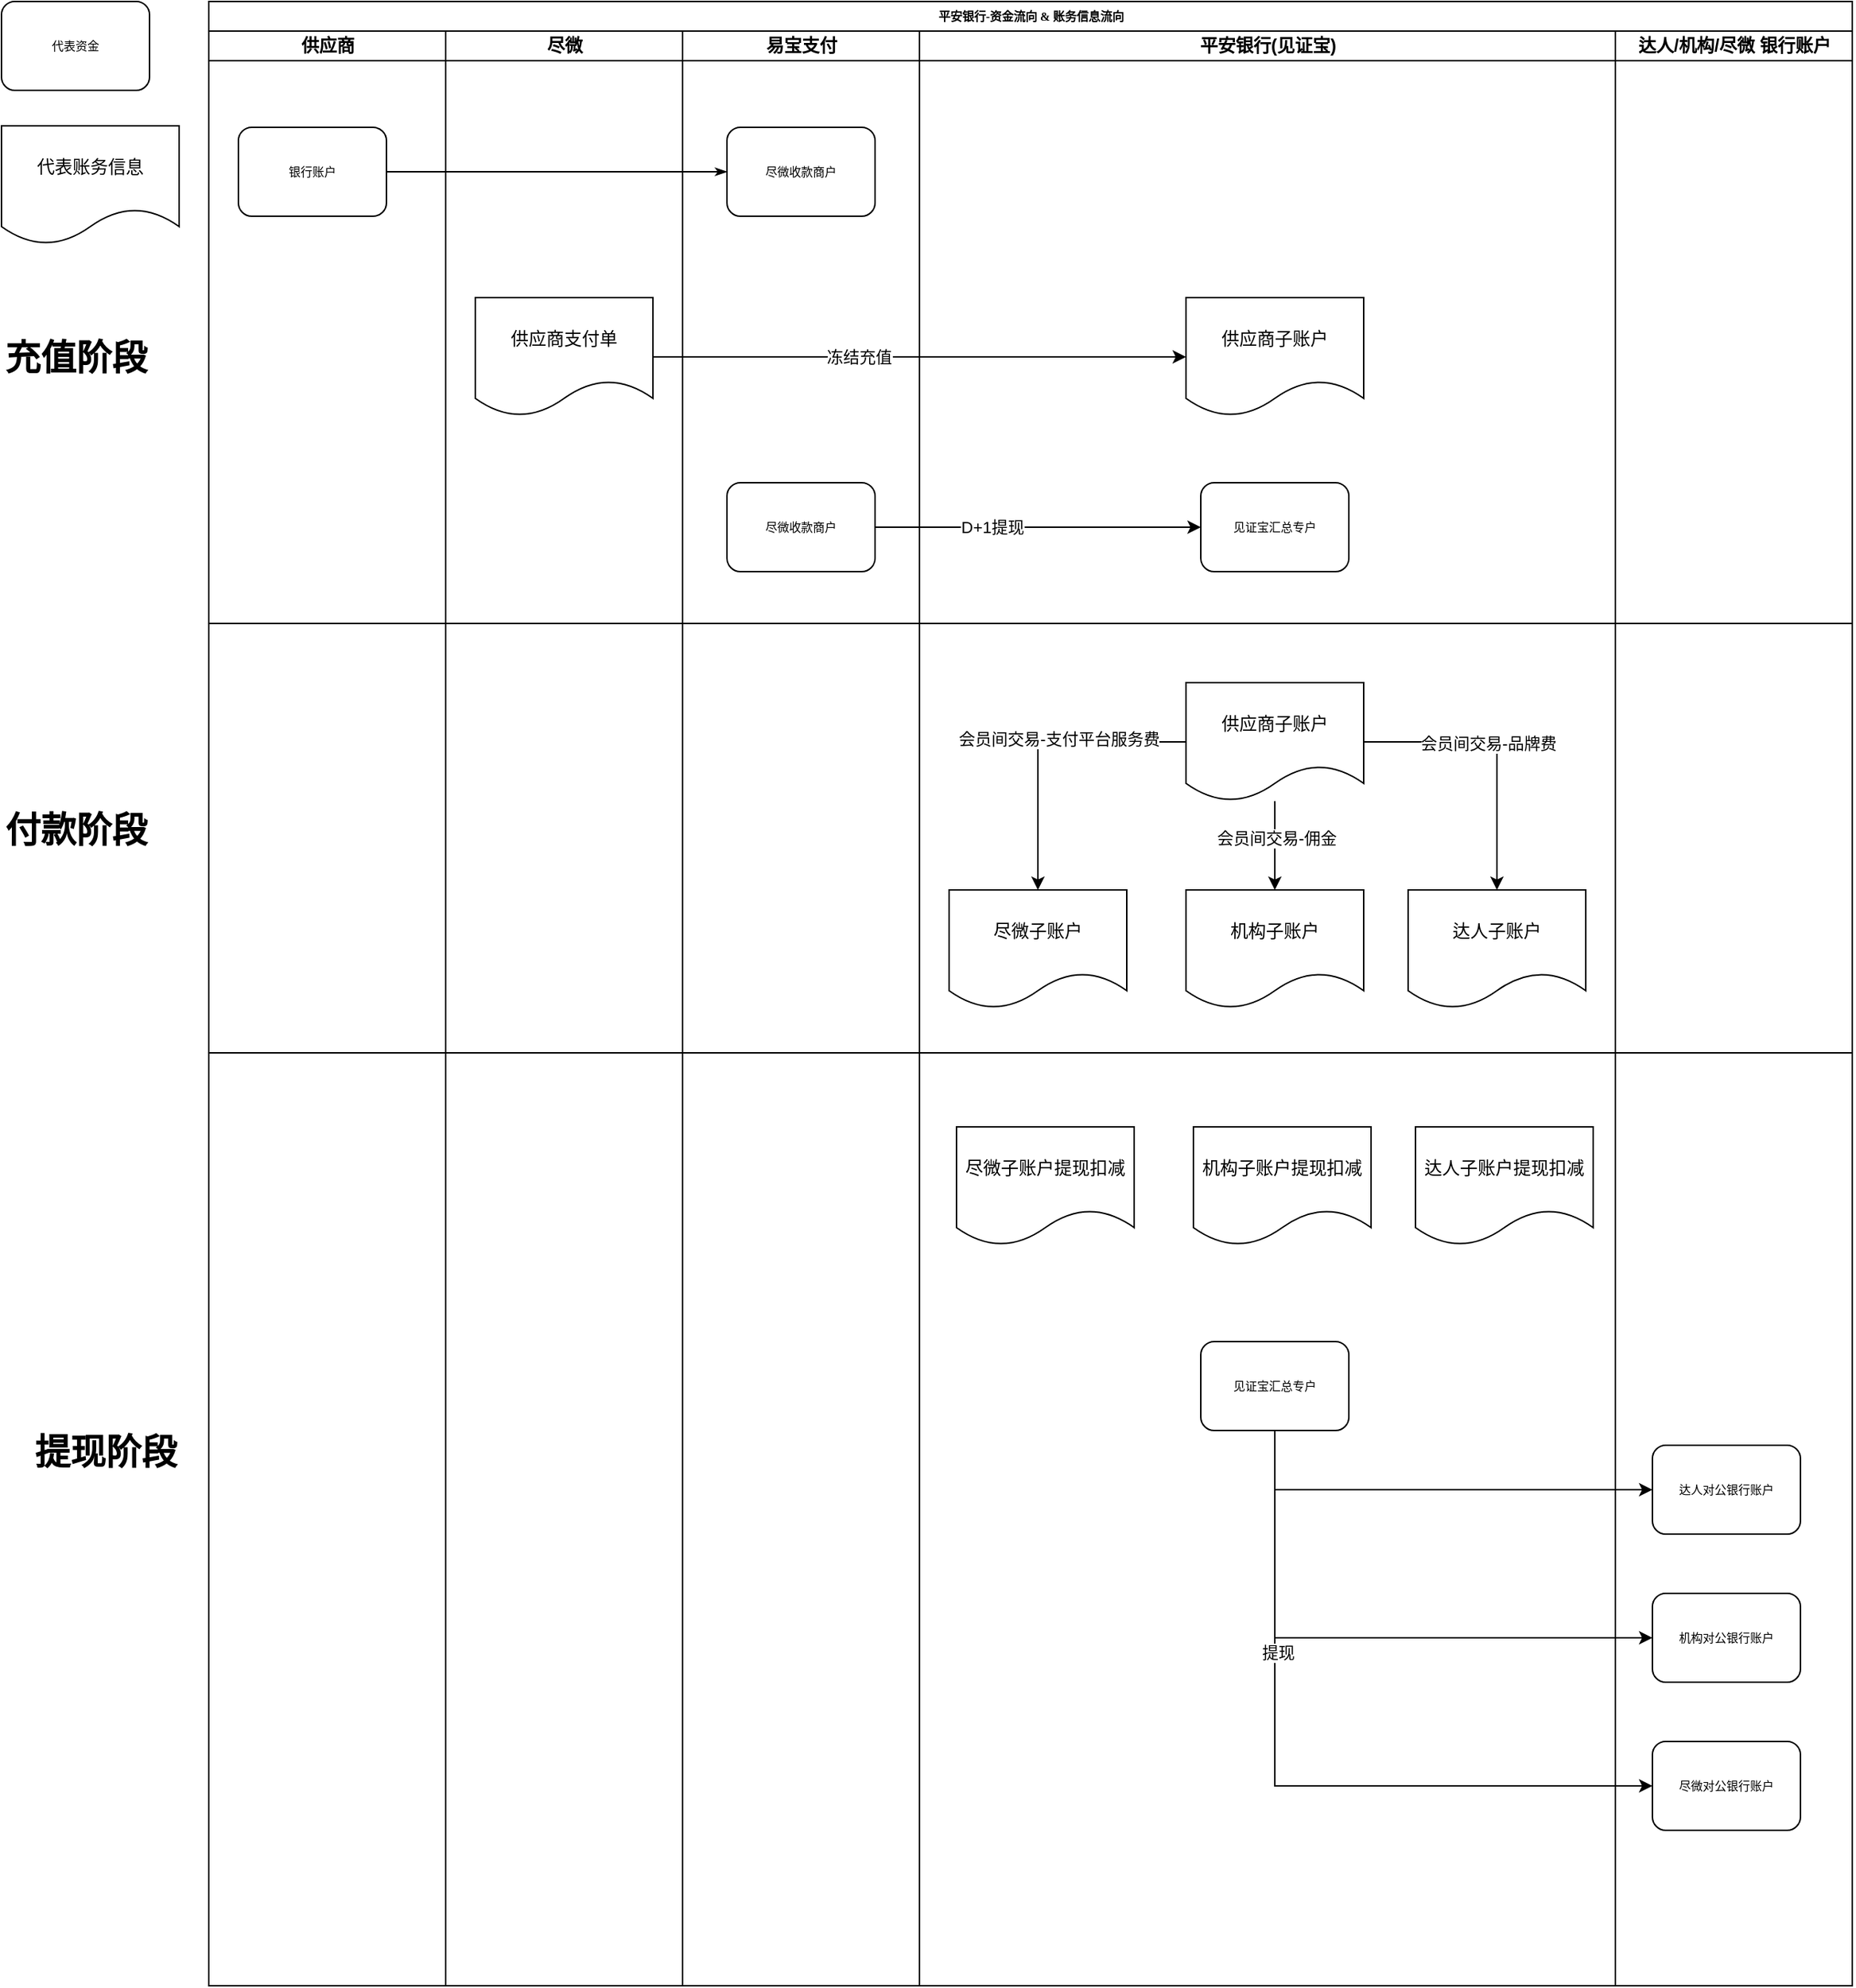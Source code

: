 <mxfile version="15.9.6" type="github">
  <diagram name="Page-1" id="74e2e168-ea6b-b213-b513-2b3c1d86103e">
    <mxGraphModel dx="2526" dy="794" grid="0" gridSize="10" guides="1" tooltips="1" connect="1" arrows="1" fold="1" page="1" pageScale="1" pageWidth="1100" pageHeight="850" background="none" math="0" shadow="0">
      <root>
        <mxCell id="0" />
        <mxCell id="1" parent="0" />
        <mxCell id="77e6c97f196da883-1" value="平安银行-资金流向 &amp;amp; 账务信息流向" style="swimlane;html=1;childLayout=stackLayout;startSize=20;rounded=0;shadow=0;labelBackgroundColor=none;strokeWidth=1;fontFamily=Verdana;fontSize=8;align=center;" parent="1" vertex="1">
          <mxGeometry x="70" y="40" width="1110" height="1340" as="geometry" />
        </mxCell>
        <mxCell id="77e6c97f196da883-2" value="供应商" style="swimlane;html=1;startSize=20;" parent="77e6c97f196da883-1" vertex="1">
          <mxGeometry y="20" width="160" height="1320" as="geometry" />
        </mxCell>
        <mxCell id="77e6c97f196da883-8" value="银行账户" style="rounded=1;whiteSpace=wrap;html=1;shadow=0;labelBackgroundColor=none;strokeWidth=1;fontFamily=Verdana;fontSize=8;align=center;" parent="77e6c97f196da883-2" vertex="1">
          <mxGeometry x="20" y="65" width="100" height="60" as="geometry" />
        </mxCell>
        <mxCell id="sRZQtEzKt_-hk_8WQD4q-59" value="" style="endArrow=none;html=1;rounded=0;" parent="77e6c97f196da883-2" edge="1">
          <mxGeometry width="50" height="50" relative="1" as="geometry">
            <mxPoint y="690" as="sourcePoint" />
            <mxPoint x="1110" y="690" as="targetPoint" />
          </mxGeometry>
        </mxCell>
        <mxCell id="77e6c97f196da883-26" style="edgeStyle=orthogonalEdgeStyle;rounded=1;html=1;labelBackgroundColor=none;startArrow=none;startFill=0;startSize=5;endArrow=classicThin;endFill=1;endSize=5;jettySize=auto;orthogonalLoop=1;strokeWidth=1;fontFamily=Verdana;fontSize=8" parent="77e6c97f196da883-1" source="77e6c97f196da883-8" target="77e6c97f196da883-11" edge="1">
          <mxGeometry relative="1" as="geometry" />
        </mxCell>
        <mxCell id="77e6c97f196da883-3" value="尽微" style="swimlane;html=1;startSize=20;" parent="77e6c97f196da883-1" vertex="1">
          <mxGeometry x="160" y="20" width="160" height="1320" as="geometry" />
        </mxCell>
        <mxCell id="sRZQtEzKt_-hk_8WQD4q-1" value="供应商支付单" style="shape=document;whiteSpace=wrap;html=1;boundedLbl=1;" parent="77e6c97f196da883-3" vertex="1">
          <mxGeometry x="20" y="180" width="120" height="80" as="geometry" />
        </mxCell>
        <mxCell id="sRZQtEzKt_-hk_8WQD4q-57" value="" style="endArrow=none;html=1;rounded=0;" parent="77e6c97f196da883-3" edge="1">
          <mxGeometry width="50" height="50" relative="1" as="geometry">
            <mxPoint x="-160" y="400" as="sourcePoint" />
            <mxPoint x="950" y="400" as="targetPoint" />
          </mxGeometry>
        </mxCell>
        <mxCell id="77e6c97f196da883-4" value="易宝支付" style="swimlane;html=1;startSize=20;" parent="77e6c97f196da883-1" vertex="1">
          <mxGeometry x="320" y="20" width="160" height="1320" as="geometry" />
        </mxCell>
        <mxCell id="77e6c97f196da883-11" value="尽微收款商户" style="rounded=1;whiteSpace=wrap;html=1;shadow=0;labelBackgroundColor=none;strokeWidth=1;fontFamily=Verdana;fontSize=8;align=center;" parent="77e6c97f196da883-4" vertex="1">
          <mxGeometry x="30" y="65" width="100" height="60" as="geometry" />
        </mxCell>
        <mxCell id="sRZQtEzKt_-hk_8WQD4q-6" value="尽微收款商户" style="rounded=1;whiteSpace=wrap;html=1;shadow=0;labelBackgroundColor=none;strokeWidth=1;fontFamily=Verdana;fontSize=8;align=center;" parent="77e6c97f196da883-4" vertex="1">
          <mxGeometry x="30" y="305" width="100" height="60" as="geometry" />
        </mxCell>
        <mxCell id="77e6c97f196da883-5" value="平安银行(见证宝)" style="swimlane;html=1;startSize=20;" parent="77e6c97f196da883-1" vertex="1">
          <mxGeometry x="480" y="20" width="470" height="1320" as="geometry" />
        </mxCell>
        <mxCell id="sRZQtEzKt_-hk_8WQD4q-2" value="供应商子账户" style="shape=document;whiteSpace=wrap;html=1;boundedLbl=1;" parent="77e6c97f196da883-5" vertex="1">
          <mxGeometry x="180" y="180" width="120" height="80" as="geometry" />
        </mxCell>
        <mxCell id="sRZQtEzKt_-hk_8WQD4q-8" value="见证宝汇总专户" style="rounded=1;whiteSpace=wrap;html=1;shadow=0;labelBackgroundColor=none;strokeWidth=1;fontFamily=Verdana;fontSize=8;align=center;" parent="77e6c97f196da883-5" vertex="1">
          <mxGeometry x="190" y="305" width="100" height="60" as="geometry" />
        </mxCell>
        <mxCell id="sRZQtEzKt_-hk_8WQD4q-16" style="edgeStyle=orthogonalEdgeStyle;rounded=0;orthogonalLoop=1;jettySize=auto;html=1;entryX=0.5;entryY=0;entryDx=0;entryDy=0;" parent="77e6c97f196da883-5" source="sRZQtEzKt_-hk_8WQD4q-12" target="sRZQtEzKt_-hk_8WQD4q-13" edge="1">
          <mxGeometry relative="1" as="geometry" />
        </mxCell>
        <mxCell id="sRZQtEzKt_-hk_8WQD4q-19" value="会员间交易-支付平台服务费" style="edgeLabel;html=1;align=center;verticalAlign=middle;resizable=0;points=[];" parent="sRZQtEzKt_-hk_8WQD4q-16" vertex="1" connectable="0">
          <mxGeometry x="-0.14" y="-2" relative="1" as="geometry">
            <mxPoint as="offset" />
          </mxGeometry>
        </mxCell>
        <mxCell id="sRZQtEzKt_-hk_8WQD4q-17" style="edgeStyle=orthogonalEdgeStyle;rounded=0;orthogonalLoop=1;jettySize=auto;html=1;entryX=0.5;entryY=0;entryDx=0;entryDy=0;" parent="77e6c97f196da883-5" source="sRZQtEzKt_-hk_8WQD4q-12" target="sRZQtEzKt_-hk_8WQD4q-14" edge="1">
          <mxGeometry relative="1" as="geometry" />
        </mxCell>
        <mxCell id="sRZQtEzKt_-hk_8WQD4q-20" value="会员间交易-佣金" style="edgeLabel;html=1;align=center;verticalAlign=middle;resizable=0;points=[];" parent="sRZQtEzKt_-hk_8WQD4q-17" vertex="1" connectable="0">
          <mxGeometry x="-0.167" y="1" relative="1" as="geometry">
            <mxPoint as="offset" />
          </mxGeometry>
        </mxCell>
        <mxCell id="sRZQtEzKt_-hk_8WQD4q-18" style="edgeStyle=orthogonalEdgeStyle;rounded=0;orthogonalLoop=1;jettySize=auto;html=1;entryX=0.5;entryY=0;entryDx=0;entryDy=0;" parent="77e6c97f196da883-5" source="sRZQtEzKt_-hk_8WQD4q-12" target="sRZQtEzKt_-hk_8WQD4q-15" edge="1">
          <mxGeometry relative="1" as="geometry" />
        </mxCell>
        <mxCell id="sRZQtEzKt_-hk_8WQD4q-21" value="会员间交易-品牌费" style="edgeLabel;html=1;align=center;verticalAlign=middle;resizable=0;points=[];" parent="sRZQtEzKt_-hk_8WQD4q-18" vertex="1" connectable="0">
          <mxGeometry x="-0.116" y="-1" relative="1" as="geometry">
            <mxPoint as="offset" />
          </mxGeometry>
        </mxCell>
        <mxCell id="sRZQtEzKt_-hk_8WQD4q-12" value="供应商子账户" style="shape=document;whiteSpace=wrap;html=1;boundedLbl=1;" parent="77e6c97f196da883-5" vertex="1">
          <mxGeometry x="180" y="440" width="120" height="80" as="geometry" />
        </mxCell>
        <mxCell id="sRZQtEzKt_-hk_8WQD4q-13" value="尽微子账户" style="shape=document;whiteSpace=wrap;html=1;boundedLbl=1;" parent="77e6c97f196da883-5" vertex="1">
          <mxGeometry x="20" y="580" width="120" height="80" as="geometry" />
        </mxCell>
        <mxCell id="sRZQtEzKt_-hk_8WQD4q-14" value="机构子账户" style="shape=document;whiteSpace=wrap;html=1;boundedLbl=1;" parent="77e6c97f196da883-5" vertex="1">
          <mxGeometry x="180" y="580" width="120" height="80" as="geometry" />
        </mxCell>
        <mxCell id="sRZQtEzKt_-hk_8WQD4q-15" value="达人子账户" style="shape=document;whiteSpace=wrap;html=1;boundedLbl=1;" parent="77e6c97f196da883-5" vertex="1">
          <mxGeometry x="330" y="580" width="120" height="80" as="geometry" />
        </mxCell>
        <mxCell id="sRZQtEzKt_-hk_8WQD4q-35" value="见证宝汇总专户" style="rounded=1;whiteSpace=wrap;html=1;shadow=0;labelBackgroundColor=none;strokeWidth=1;fontFamily=Verdana;fontSize=8;align=center;" parent="77e6c97f196da883-5" vertex="1">
          <mxGeometry x="190" y="885" width="100" height="60" as="geometry" />
        </mxCell>
        <mxCell id="sRZQtEzKt_-hk_8WQD4q-49" value="尽微子账户提现扣减" style="shape=document;whiteSpace=wrap;html=1;boundedLbl=1;" parent="77e6c97f196da883-5" vertex="1">
          <mxGeometry x="25" y="740" width="120" height="80" as="geometry" />
        </mxCell>
        <mxCell id="sRZQtEzKt_-hk_8WQD4q-50" value="机构子账户提现扣减" style="shape=document;whiteSpace=wrap;html=1;boundedLbl=1;" parent="77e6c97f196da883-5" vertex="1">
          <mxGeometry x="185" y="740" width="120" height="80" as="geometry" />
        </mxCell>
        <mxCell id="sRZQtEzKt_-hk_8WQD4q-51" value="达人子账户提现扣减" style="shape=document;whiteSpace=wrap;html=1;boundedLbl=1;" parent="77e6c97f196da883-5" vertex="1">
          <mxGeometry x="335" y="740" width="120" height="80" as="geometry" />
        </mxCell>
        <mxCell id="sRZQtEzKt_-hk_8WQD4q-9" style="edgeStyle=orthogonalEdgeStyle;rounded=0;orthogonalLoop=1;jettySize=auto;html=1;entryX=0;entryY=0.5;entryDx=0;entryDy=0;" parent="77e6c97f196da883-1" source="sRZQtEzKt_-hk_8WQD4q-6" target="sRZQtEzKt_-hk_8WQD4q-8" edge="1">
          <mxGeometry relative="1" as="geometry" />
        </mxCell>
        <mxCell id="sRZQtEzKt_-hk_8WQD4q-10" value="D+1提现" style="edgeLabel;html=1;align=center;verticalAlign=middle;resizable=0;points=[];" parent="sRZQtEzKt_-hk_8WQD4q-9" vertex="1" connectable="0">
          <mxGeometry x="-0.286" relative="1" as="geometry">
            <mxPoint as="offset" />
          </mxGeometry>
        </mxCell>
        <mxCell id="77e6c97f196da883-6" value="达人/机构/尽微 银行账户" style="swimlane;html=1;startSize=20;" parent="77e6c97f196da883-1" vertex="1">
          <mxGeometry x="950" y="20" width="160" height="1320" as="geometry" />
        </mxCell>
        <mxCell id="sRZQtEzKt_-hk_8WQD4q-36" value="达人对公银行账户" style="rounded=1;whiteSpace=wrap;html=1;shadow=0;labelBackgroundColor=none;strokeWidth=1;fontFamily=Verdana;fontSize=8;align=center;" parent="77e6c97f196da883-6" vertex="1">
          <mxGeometry x="25" y="955" width="100" height="60" as="geometry" />
        </mxCell>
        <mxCell id="sRZQtEzKt_-hk_8WQD4q-37" value="机构对公银行账户" style="rounded=1;whiteSpace=wrap;html=1;shadow=0;labelBackgroundColor=none;strokeWidth=1;fontFamily=Verdana;fontSize=8;align=center;" parent="77e6c97f196da883-6" vertex="1">
          <mxGeometry x="25" y="1055" width="100" height="60" as="geometry" />
        </mxCell>
        <mxCell id="sRZQtEzKt_-hk_8WQD4q-38" value="尽微对公银行账户" style="rounded=1;whiteSpace=wrap;html=1;shadow=0;labelBackgroundColor=none;strokeWidth=1;fontFamily=Verdana;fontSize=8;align=center;" parent="77e6c97f196da883-6" vertex="1">
          <mxGeometry x="25" y="1155" width="100" height="60" as="geometry" />
        </mxCell>
        <mxCell id="sRZQtEzKt_-hk_8WQD4q-3" style="edgeStyle=orthogonalEdgeStyle;rounded=0;orthogonalLoop=1;jettySize=auto;html=1;" parent="77e6c97f196da883-1" source="sRZQtEzKt_-hk_8WQD4q-1" target="sRZQtEzKt_-hk_8WQD4q-2" edge="1">
          <mxGeometry relative="1" as="geometry" />
        </mxCell>
        <mxCell id="sRZQtEzKt_-hk_8WQD4q-4" value="冻结充值" style="edgeLabel;html=1;align=center;verticalAlign=middle;resizable=0;points=[];" parent="sRZQtEzKt_-hk_8WQD4q-3" vertex="1" connectable="0">
          <mxGeometry x="-0.229" relative="1" as="geometry">
            <mxPoint as="offset" />
          </mxGeometry>
        </mxCell>
        <mxCell id="sRZQtEzKt_-hk_8WQD4q-39" style="edgeStyle=orthogonalEdgeStyle;rounded=0;orthogonalLoop=1;jettySize=auto;html=1;entryX=0;entryY=0.5;entryDx=0;entryDy=0;exitX=0.5;exitY=1;exitDx=0;exitDy=0;" parent="77e6c97f196da883-1" source="sRZQtEzKt_-hk_8WQD4q-35" target="sRZQtEzKt_-hk_8WQD4q-36" edge="1">
          <mxGeometry relative="1" as="geometry" />
        </mxCell>
        <mxCell id="sRZQtEzKt_-hk_8WQD4q-40" style="edgeStyle=orthogonalEdgeStyle;rounded=0;orthogonalLoop=1;jettySize=auto;html=1;entryX=0;entryY=0.5;entryDx=0;entryDy=0;exitX=0.5;exitY=1;exitDx=0;exitDy=0;" parent="77e6c97f196da883-1" source="sRZQtEzKt_-hk_8WQD4q-35" target="sRZQtEzKt_-hk_8WQD4q-37" edge="1">
          <mxGeometry relative="1" as="geometry" />
        </mxCell>
        <mxCell id="sRZQtEzKt_-hk_8WQD4q-41" style="edgeStyle=orthogonalEdgeStyle;rounded=0;orthogonalLoop=1;jettySize=auto;html=1;entryX=0;entryY=0.5;entryDx=0;entryDy=0;exitX=0.5;exitY=1;exitDx=0;exitDy=0;" parent="77e6c97f196da883-1" source="sRZQtEzKt_-hk_8WQD4q-35" target="sRZQtEzKt_-hk_8WQD4q-38" edge="1">
          <mxGeometry relative="1" as="geometry" />
        </mxCell>
        <mxCell id="sRZQtEzKt_-hk_8WQD4q-42" value="提现" style="edgeLabel;html=1;align=center;verticalAlign=middle;resizable=0;points=[];" parent="sRZQtEzKt_-hk_8WQD4q-41" vertex="1" connectable="0">
          <mxGeometry x="-0.394" y="2" relative="1" as="geometry">
            <mxPoint as="offset" />
          </mxGeometry>
        </mxCell>
        <mxCell id="sRZQtEzKt_-hk_8WQD4q-60" value="充值阶段" style="text;strokeColor=none;fillColor=none;html=1;fontSize=24;fontStyle=1;verticalAlign=middle;align=center;" parent="1" vertex="1">
          <mxGeometry x="-70" y="261" width="100" height="40" as="geometry" />
        </mxCell>
        <mxCell id="sRZQtEzKt_-hk_8WQD4q-61" value="付款阶段" style="text;strokeColor=none;fillColor=none;html=1;fontSize=24;fontStyle=1;verticalAlign=middle;align=center;" parent="1" vertex="1">
          <mxGeometry x="-70" y="580" width="100" height="40" as="geometry" />
        </mxCell>
        <mxCell id="sRZQtEzKt_-hk_8WQD4q-62" value="提现阶段" style="text;strokeColor=none;fillColor=none;html=1;fontSize=24;fontStyle=1;verticalAlign=middle;align=center;" parent="1" vertex="1">
          <mxGeometry x="-50" y="1000" width="100" height="40" as="geometry" />
        </mxCell>
        <mxCell id="c--ynm-WmX_gCErY2zRD-1" value="代表资金" style="rounded=1;whiteSpace=wrap;html=1;shadow=0;labelBackgroundColor=none;strokeWidth=1;fontFamily=Verdana;fontSize=8;align=center;" vertex="1" parent="1">
          <mxGeometry x="-70" y="40" width="100" height="60" as="geometry" />
        </mxCell>
        <mxCell id="c--ynm-WmX_gCErY2zRD-2" value="代表账务信息" style="shape=document;whiteSpace=wrap;html=1;boundedLbl=1;" vertex="1" parent="1">
          <mxGeometry x="-70" y="124" width="120" height="80" as="geometry" />
        </mxCell>
      </root>
    </mxGraphModel>
  </diagram>
</mxfile>

